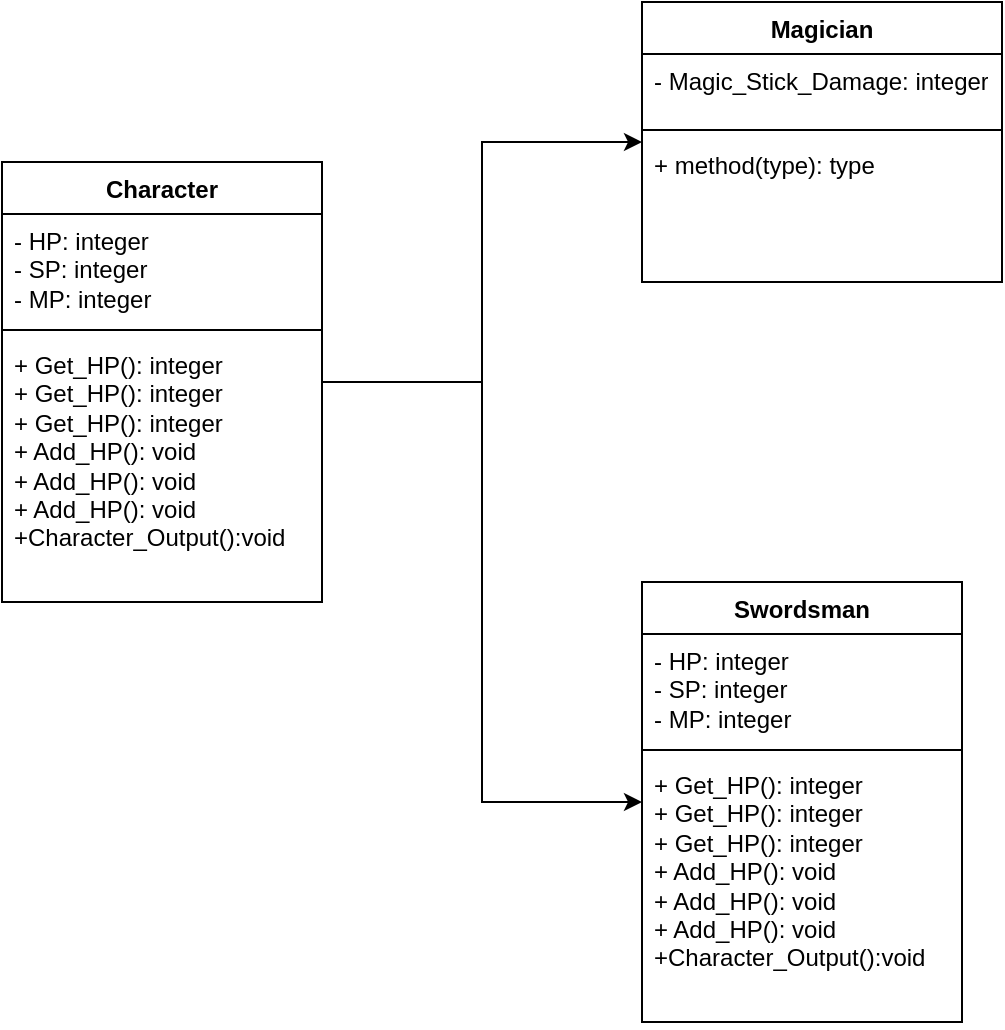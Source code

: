 <mxfile version="22.1.3" type="device">
  <diagram name="Страница — 1" id="Vh1Qt34Pb2pkAlGgLSiF">
    <mxGraphModel dx="868" dy="641" grid="1" gridSize="10" guides="1" tooltips="1" connect="1" arrows="1" fold="1" page="1" pageScale="1" pageWidth="827" pageHeight="1169" math="0" shadow="0">
      <root>
        <mxCell id="0" />
        <mxCell id="1" parent="0" />
        <mxCell id="V8-ZpEamE-Y7T5HiUBy--10" value="" style="edgeStyle=orthogonalEdgeStyle;rounded=0;orthogonalLoop=1;jettySize=auto;html=1;" edge="1" parent="1" source="V8-ZpEamE-Y7T5HiUBy--1" target="V8-ZpEamE-Y7T5HiUBy--6">
          <mxGeometry relative="1" as="geometry" />
        </mxCell>
        <mxCell id="V8-ZpEamE-Y7T5HiUBy--22" value="" style="edgeStyle=orthogonalEdgeStyle;rounded=0;orthogonalLoop=1;jettySize=auto;html=1;" edge="1" parent="1" source="V8-ZpEamE-Y7T5HiUBy--1" target="V8-ZpEamE-Y7T5HiUBy--18">
          <mxGeometry relative="1" as="geometry" />
        </mxCell>
        <mxCell id="V8-ZpEamE-Y7T5HiUBy--1" value="Character" style="swimlane;fontStyle=1;align=center;verticalAlign=top;childLayout=stackLayout;horizontal=1;startSize=26;horizontalStack=0;resizeParent=1;resizeParentMax=0;resizeLast=0;collapsible=1;marginBottom=0;whiteSpace=wrap;html=1;" vertex="1" parent="1">
          <mxGeometry x="70" y="260" width="160" height="220" as="geometry" />
        </mxCell>
        <mxCell id="V8-ZpEamE-Y7T5HiUBy--2" value="- HP: integer&lt;br&gt;- SP: integer&lt;br&gt;- MP: integer" style="text;strokeColor=none;fillColor=none;align=left;verticalAlign=top;spacingLeft=4;spacingRight=4;overflow=hidden;rotatable=0;points=[[0,0.5],[1,0.5]];portConstraint=eastwest;whiteSpace=wrap;html=1;" vertex="1" parent="V8-ZpEamE-Y7T5HiUBy--1">
          <mxGeometry y="26" width="160" height="54" as="geometry" />
        </mxCell>
        <mxCell id="V8-ZpEamE-Y7T5HiUBy--3" value="" style="line;strokeWidth=1;fillColor=none;align=left;verticalAlign=middle;spacingTop=-1;spacingLeft=3;spacingRight=3;rotatable=0;labelPosition=right;points=[];portConstraint=eastwest;strokeColor=inherit;" vertex="1" parent="V8-ZpEamE-Y7T5HiUBy--1">
          <mxGeometry y="80" width="160" height="8" as="geometry" />
        </mxCell>
        <mxCell id="V8-ZpEamE-Y7T5HiUBy--4" value="+ Get_HP(): integer&lt;br&gt;+ Get_HP(): integer&lt;br&gt;+ Get_HP(): integer&lt;br&gt;+ Add_HP(): void&lt;br&gt;+ Add_HP(): void&lt;br&gt;+ Add_HP(): void&lt;br&gt;+Character_Output():void" style="text;strokeColor=none;fillColor=none;align=left;verticalAlign=top;spacingLeft=4;spacingRight=4;overflow=hidden;rotatable=0;points=[[0,0.5],[1,0.5]];portConstraint=eastwest;whiteSpace=wrap;html=1;" vertex="1" parent="V8-ZpEamE-Y7T5HiUBy--1">
          <mxGeometry y="88" width="160" height="132" as="geometry" />
        </mxCell>
        <mxCell id="V8-ZpEamE-Y7T5HiUBy--6" value="Magician" style="swimlane;fontStyle=1;align=center;verticalAlign=top;childLayout=stackLayout;horizontal=1;startSize=26;horizontalStack=0;resizeParent=1;resizeParentMax=0;resizeLast=0;collapsible=1;marginBottom=0;whiteSpace=wrap;html=1;" vertex="1" parent="1">
          <mxGeometry x="390" y="180" width="180" height="140" as="geometry" />
        </mxCell>
        <mxCell id="V8-ZpEamE-Y7T5HiUBy--7" value="- Magic_Stick_Damage: integer" style="text;strokeColor=none;fillColor=none;align=left;verticalAlign=top;spacingLeft=4;spacingRight=4;overflow=hidden;rotatable=0;points=[[0,0.5],[1,0.5]];portConstraint=eastwest;whiteSpace=wrap;html=1;" vertex="1" parent="V8-ZpEamE-Y7T5HiUBy--6">
          <mxGeometry y="26" width="180" height="34" as="geometry" />
        </mxCell>
        <mxCell id="V8-ZpEamE-Y7T5HiUBy--8" value="" style="line;strokeWidth=1;fillColor=none;align=left;verticalAlign=middle;spacingTop=-1;spacingLeft=3;spacingRight=3;rotatable=0;labelPosition=right;points=[];portConstraint=eastwest;strokeColor=inherit;" vertex="1" parent="V8-ZpEamE-Y7T5HiUBy--6">
          <mxGeometry y="60" width="180" height="8" as="geometry" />
        </mxCell>
        <mxCell id="V8-ZpEamE-Y7T5HiUBy--9" value="+ method(type): type" style="text;strokeColor=none;fillColor=none;align=left;verticalAlign=top;spacingLeft=4;spacingRight=4;overflow=hidden;rotatable=0;points=[[0,0.5],[1,0.5]];portConstraint=eastwest;whiteSpace=wrap;html=1;" vertex="1" parent="V8-ZpEamE-Y7T5HiUBy--6">
          <mxGeometry y="68" width="180" height="72" as="geometry" />
        </mxCell>
        <mxCell id="V8-ZpEamE-Y7T5HiUBy--18" value="Swordsman" style="swimlane;fontStyle=1;align=center;verticalAlign=top;childLayout=stackLayout;horizontal=1;startSize=26;horizontalStack=0;resizeParent=1;resizeParentMax=0;resizeLast=0;collapsible=1;marginBottom=0;whiteSpace=wrap;html=1;" vertex="1" parent="1">
          <mxGeometry x="390" y="470" width="160" height="220" as="geometry" />
        </mxCell>
        <mxCell id="V8-ZpEamE-Y7T5HiUBy--19" value="- HP: integer&lt;br&gt;- SP: integer&lt;br&gt;- MP: integer" style="text;strokeColor=none;fillColor=none;align=left;verticalAlign=top;spacingLeft=4;spacingRight=4;overflow=hidden;rotatable=0;points=[[0,0.5],[1,0.5]];portConstraint=eastwest;whiteSpace=wrap;html=1;" vertex="1" parent="V8-ZpEamE-Y7T5HiUBy--18">
          <mxGeometry y="26" width="160" height="54" as="geometry" />
        </mxCell>
        <mxCell id="V8-ZpEamE-Y7T5HiUBy--20" value="" style="line;strokeWidth=1;fillColor=none;align=left;verticalAlign=middle;spacingTop=-1;spacingLeft=3;spacingRight=3;rotatable=0;labelPosition=right;points=[];portConstraint=eastwest;strokeColor=inherit;" vertex="1" parent="V8-ZpEamE-Y7T5HiUBy--18">
          <mxGeometry y="80" width="160" height="8" as="geometry" />
        </mxCell>
        <mxCell id="V8-ZpEamE-Y7T5HiUBy--21" value="+ Get_HP(): integer&lt;br&gt;+ Get_HP(): integer&lt;br&gt;+ Get_HP(): integer&lt;br&gt;+ Add_HP(): void&lt;br&gt;+ Add_HP(): void&lt;br&gt;+ Add_HP(): void&lt;br&gt;+Character_Output():void" style="text;strokeColor=none;fillColor=none;align=left;verticalAlign=top;spacingLeft=4;spacingRight=4;overflow=hidden;rotatable=0;points=[[0,0.5],[1,0.5]];portConstraint=eastwest;whiteSpace=wrap;html=1;" vertex="1" parent="V8-ZpEamE-Y7T5HiUBy--18">
          <mxGeometry y="88" width="160" height="132" as="geometry" />
        </mxCell>
      </root>
    </mxGraphModel>
  </diagram>
</mxfile>
